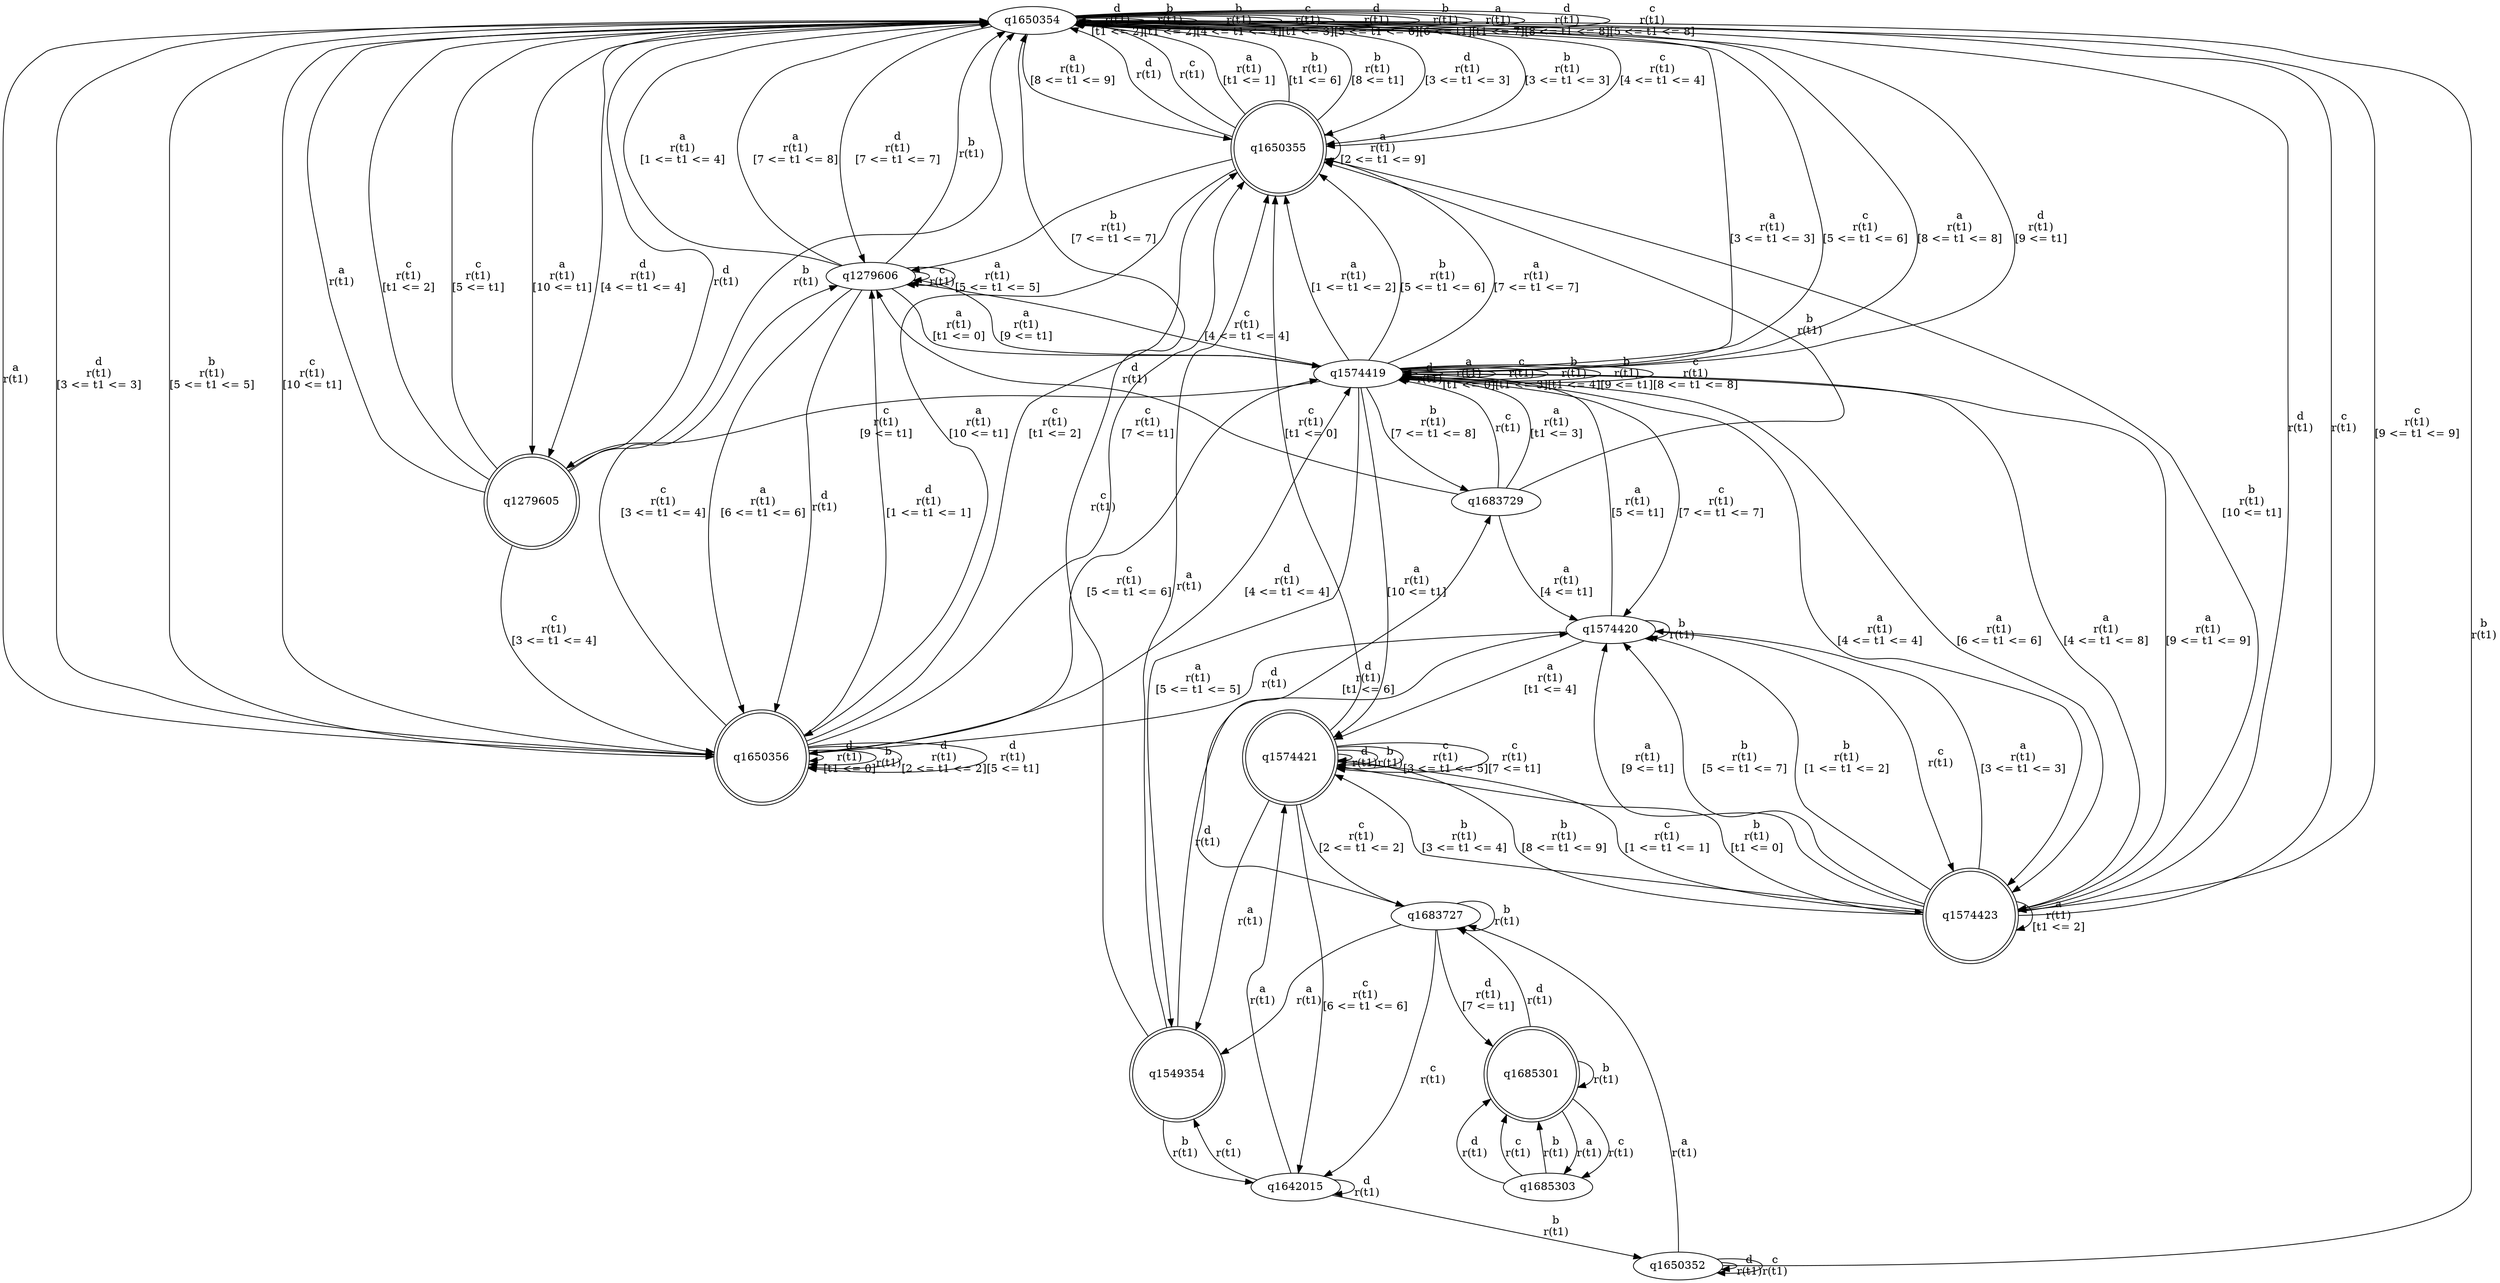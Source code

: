 digraph "tests_1/test85/solution101/solution_verwer" {
	q1650354[label=q1650354]
	q1650355[label=q1650355 shape=doublecircle]
	q1650356[label=q1650356 shape=doublecircle]
	q1279606[label=q1279606]
	q1574419[label=q1574419]
	q1574423[label=q1574423 shape=doublecircle]
	q1574421[label=q1574421 shape=doublecircle]
	q1549354[label=q1549354 shape=doublecircle]
	q1574420[label=q1574420]
	q1642015[label=q1642015]
	q1650352[label=q1650352]
	q1683727[label=q1683727]
	q1683729[label=q1683729]
	q1685301[label=q1685301 shape=doublecircle]
	q1685303[label=q1685303]
	q1279605[label=q1279605 shape=doublecircle]
	q1650354 -> q1650354[label="d\nr(t1)\n[t1 <= 2]"]
	q1650354 -> q1650354[label="b\nr(t1)\n[t1 <= 2]"]
	q1650354 -> q1650355[label="d\nr(t1)\n[3 <= t1 <= 3]"]
	q1650355 -> q1650354[label="d\nr(t1)\n"]
	q1650355 -> q1650354[label="c\nr(t1)\n"]
	q1650355 -> q1650354[label="a\nr(t1)\n[t1 <= 1]"]
	q1650355 -> q1650356[label="a\nr(t1)\n[10 <= t1]"]
	q1650356 -> q1650354[label="a\nr(t1)\n"]
	q1650356 -> q1650356[label="d\nr(t1)\n[t1 <= 0]"]
	q1650356 -> q1650355[label="c\nr(t1)\n[t1 <= 2]"]
	q1650356 -> q1279606[label="d\nr(t1)\n[1 <= t1 <= 1]"]
	q1279606 -> q1650354[label="b\nr(t1)\n"]
	q1279606 -> q1650356[label="d\nr(t1)\n"]
	q1279606 -> q1279606[label="c\nr(t1)\n"]
	q1279606 -> q1574419[label="a\nr(t1)\n[t1 <= 0]"]
	q1574419 -> q1574419[label="d\nr(t1)\n"]
	q1574419 -> q1574419[label="a\nr(t1)\n[t1 <= 0]"]
	q1574419 -> q1574419[label="c\nr(t1)\n[t1 <= 3]"]
	q1574419 -> q1574419[label="b\nr(t1)\n[t1 <= 4]"]
	q1574419 -> q1650355[label="a\nr(t1)\n[1 <= t1 <= 2]"]
	q1574419 -> q1279606[label="c\nr(t1)\n[4 <= t1 <= 4]"]
	q1574419 -> q1650354[label="a\nr(t1)\n[3 <= t1 <= 3]"]
	q1574419 -> q1650354[label="c\nr(t1)\n[5 <= t1 <= 6]"]
	q1574419 -> q1650355[label="b\nr(t1)\n[5 <= t1 <= 6]"]
	q1574419 -> q1574423[label="a\nr(t1)\n[4 <= t1 <= 4]"]
	q1574423 -> q1650354[label="d\nr(t1)\n"]
	q1574423 -> q1650354[label="c\nr(t1)\n"]
	q1574423 -> q1574423[label="a\nr(t1)\n[t1 <= 2]"]
	q1574423 -> q1574421[label="b\nr(t1)\n[t1 <= 0]"]
	q1574421 -> q1549354[label="a\nr(t1)\n"]
	q1549354 -> q1574420[label="d\nr(t1)\n"]
	q1574420 -> q1650356[label="d\nr(t1)\n"]
	q1574420 -> q1574420[label="b\nr(t1)\n"]
	q1574420 -> q1574423[label="c\nr(t1)\n"]
	q1574420 -> q1574419[label="a\nr(t1)\n[5 <= t1]"]
	q1574420 -> q1574421[label="a\nr(t1)\n[t1 <= 4]"]
	q1549354 -> q1650354[label="c\nr(t1)\n"]
	q1549354 -> q1650355[label="a\nr(t1)\n"]
	q1549354 -> q1642015[label="b\nr(t1)\n"]
	q1642015 -> q1574421[label="a\nr(t1)\n"]
	q1642015 -> q1549354[label="c\nr(t1)\n"]
	q1642015 -> q1642015[label="d\nr(t1)\n"]
	q1642015 -> q1650352[label="b\nr(t1)\n"]
	q1650352 -> q1683727[label="a\nr(t1)\n"]
	q1683727 -> q1549354[label="a\nr(t1)\n"]
	q1683727 -> q1683729[label="d\nr(t1)\n[t1 <= 6]"]
	q1683729 -> q1279606[label="d\nr(t1)\n"]
	q1683729 -> q1574419[label="c\nr(t1)\n"]
	q1683729 -> q1650355[label="b\nr(t1)\n"]
	q1683729 -> q1574419[label="a\nr(t1)\n[t1 <= 3]"]
	q1683729 -> q1574420[label="a\nr(t1)\n[4 <= t1]"]
	q1683727 -> q1685301[label="d\nr(t1)\n[7 <= t1]"]
	q1685301 -> q1685303[label="a\nr(t1)\n"]
	q1685303 -> q1685301[label="d\nr(t1)\n"]
	q1685303 -> q1685301[label="c\nr(t1)\n"]
	q1685303 -> q1685301[label="b\nr(t1)\n"]
	q1685301 -> q1683727[label="d\nr(t1)\n"]
	q1685301 -> q1685303[label="c\nr(t1)\n"]
	q1685301 -> q1685301[label="b\nr(t1)\n"]
	q1683727 -> q1642015[label="c\nr(t1)\n"]
	q1683727 -> q1683727[label="b\nr(t1)\n"]
	q1650352 -> q1650352[label="d\nr(t1)\n"]
	q1650352 -> q1650352[label="c\nr(t1)\n"]
	q1650352 -> q1650354[label="b\nr(t1)\n"]
	q1574421 -> q1574421[label="d\nr(t1)\n"]
	q1574421 -> q1574421[label="b\nr(t1)\n"]
	q1574421 -> q1650355[label="c\nr(t1)\n[t1 <= 0]"]
	q1574421 -> q1574423[label="c\nr(t1)\n[1 <= t1 <= 1]"]
	q1574421 -> q1683727[label="c\nr(t1)\n[2 <= t1 <= 2]"]
	q1574421 -> q1574421[label="c\nr(t1)\n[3 <= t1 <= 5]"]
	q1574421 -> q1642015[label="c\nr(t1)\n[6 <= t1 <= 6]"]
	q1574421 -> q1574421[label="c\nr(t1)\n[7 <= t1]"]
	q1574423 -> q1574420[label="a\nr(t1)\n[3 <= t1 <= 3]"]
	q1574423 -> q1574419[label="a\nr(t1)\n[4 <= t1 <= 8]"]
	q1574423 -> q1574420[label="a\nr(t1)\n[9 <= t1]"]
	q1574423 -> q1574420[label="b\nr(t1)\n[5 <= t1 <= 7]"]
	q1574423 -> q1574420[label="b\nr(t1)\n[1 <= t1 <= 2]"]
	q1574423 -> q1574421[label="b\nr(t1)\n[3 <= t1 <= 4]"]
	q1574423 -> q1574421[label="b\nr(t1)\n[8 <= t1 <= 9]"]
	q1574423 -> q1650355[label="b\nr(t1)\n[10 <= t1]"]
	q1574419 -> q1574420[label="c\nr(t1)\n[7 <= t1 <= 7]"]
	q1574419 -> q1683729[label="b\nr(t1)\n[7 <= t1 <= 8]"]
	q1574419 -> q1574419[label="b\nr(t1)\n[9 <= t1]"]
	q1574419 -> q1549354[label="a\nr(t1)\n[5 <= t1 <= 5]"]
	q1574419 -> q1574419[label="c\nr(t1)\n[8 <= t1 <= 8]"]
	q1574419 -> q1279605[label="c\nr(t1)\n[9 <= t1]"]
	q1279605 -> q1650354[label="d\nr(t1)\n"]
	q1279605 -> q1650354[label="b\nr(t1)\n"]
	q1279605 -> q1650354[label="a\nr(t1)\n"]
	q1279605 -> q1650354[label="c\nr(t1)\n[t1 <= 2]"]
	q1279605 -> q1650356[label="c\nr(t1)\n[3 <= t1 <= 4]"]
	q1279605 -> q1650354[label="c\nr(t1)\n[5 <= t1]"]
	q1574419 -> q1574423[label="a\nr(t1)\n[6 <= t1 <= 6]"]
	q1574419 -> q1650355[label="a\nr(t1)\n[7 <= t1 <= 7]"]
	q1574419 -> q1650354[label="a\nr(t1)\n[8 <= t1 <= 8]"]
	q1574419 -> q1574423[label="a\nr(t1)\n[9 <= t1 <= 9]"]
	q1574419 -> q1574421[label="a\nr(t1)\n[10 <= t1]"]
	q1279606 -> q1650354[label="a\nr(t1)\n[1 <= t1 <= 4]"]
	q1279606 -> q1279606[label="a\nr(t1)\n[5 <= t1 <= 5]"]
	q1279606 -> q1650356[label="a\nr(t1)\n[6 <= t1 <= 6]"]
	q1279606 -> q1650354[label="a\nr(t1)\n[7 <= t1 <= 8]"]
	q1279606 -> q1574419[label="a\nr(t1)\n[9 <= t1]"]
	q1650356 -> q1650356[label="b\nr(t1)\n"]
	q1650356 -> q1650356[label="d\nr(t1)\n[2 <= t1 <= 2]"]
	q1650356 -> q1574419[label="c\nr(t1)\n[5 <= t1 <= 6]"]
	q1650356 -> q1650355[label="c\nr(t1)\n[7 <= t1]"]
	q1650356 -> q1650354[label="d\nr(t1)\n[3 <= t1 <= 3]"]
	q1650356 -> q1574419[label="d\nr(t1)\n[4 <= t1 <= 4]"]
	q1650356 -> q1650356[label="d\nr(t1)\n[5 <= t1]"]
	q1650356 -> q1279606[label="c\nr(t1)\n[3 <= t1 <= 4]"]
	q1650355 -> q1650355[label="a\nr(t1)\n[2 <= t1 <= 9]"]
	q1650355 -> q1650354[label="b\nr(t1)\n[t1 <= 6]"]
	q1650355 -> q1279606[label="b\nr(t1)\n[7 <= t1 <= 7]"]
	q1650355 -> q1650354[label="b\nr(t1)\n[8 <= t1]"]
	q1650354 -> q1650355[label="b\nr(t1)\n[3 <= t1 <= 3]"]
	q1650354 -> q1279605[label="d\nr(t1)\n[4 <= t1 <= 4]"]
	q1650354 -> q1650354[label="b\nr(t1)\n[4 <= t1 <= 4]"]
	q1650354 -> q1650355[label="c\nr(t1)\n[4 <= t1 <= 4]"]
	q1650354 -> q1650356[label="b\nr(t1)\n[5 <= t1 <= 5]"]
	q1650354 -> q1650354[label="c\nr(t1)\n[t1 <= 3]"]
	q1650354 -> q1650354[label="d\nr(t1)\n[5 <= t1 <= 6]"]
	q1650354 -> q1650354[label="b\nr(t1)\n[6 <= t1]"]
	q1650354 -> q1279606[label="d\nr(t1)\n[7 <= t1 <= 7]"]
	q1650354 -> q1650354[label="a\nr(t1)\n[t1 <= 7]"]
	q1650354 -> q1650354[label="d\nr(t1)\n[8 <= t1 <= 8]"]
	q1650354 -> q1279605[label="a\nr(t1)\n[10 <= t1]"]
	q1650354 -> q1574423[label="c\nr(t1)\n[9 <= t1 <= 9]"]
	q1650354 -> q1650356[label="c\nr(t1)\n[10 <= t1]"]
	q1650354 -> q1650354[label="c\nr(t1)\n[5 <= t1 <= 8]"]
	q1650354 -> q1650355[label="a\nr(t1)\n[8 <= t1 <= 9]"]
	q1650354 -> q1574419[label="d\nr(t1)\n[9 <= t1]"]
}
